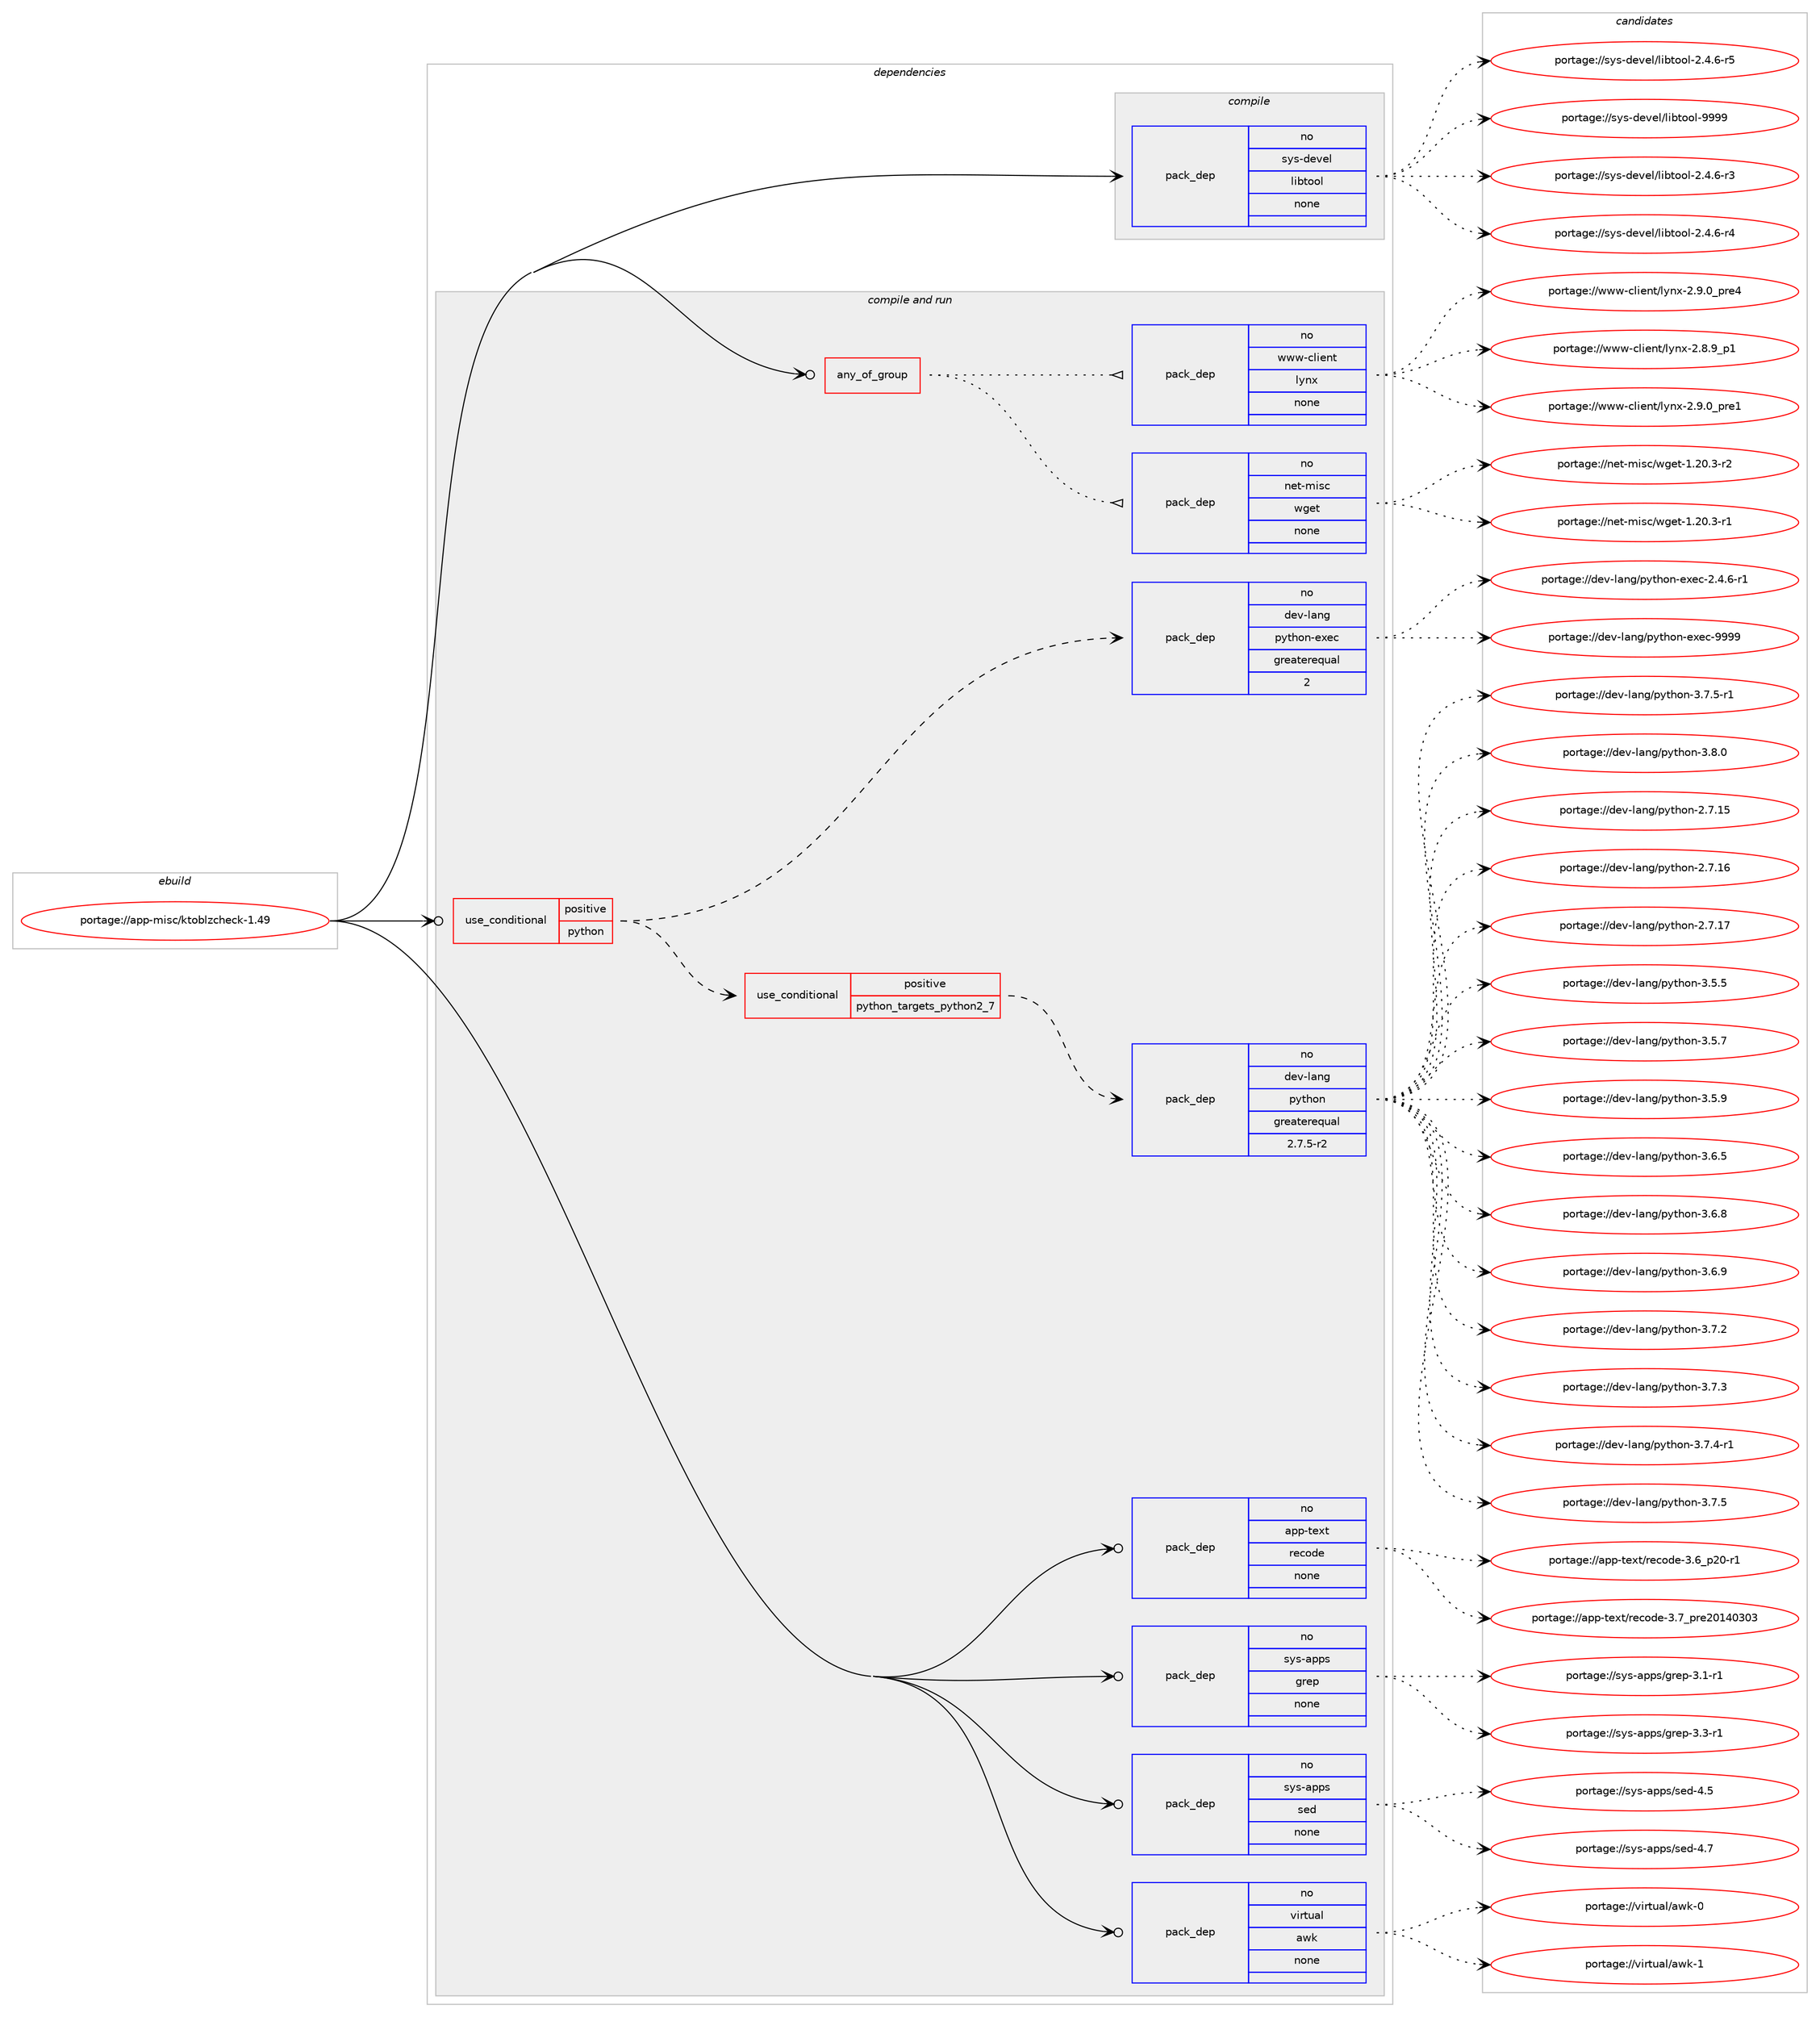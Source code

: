 digraph prolog {

# *************
# Graph options
# *************

newrank=true;
concentrate=true;
compound=true;
graph [rankdir=LR,fontname=Helvetica,fontsize=10,ranksep=1.5];#, ranksep=2.5, nodesep=0.2];
edge  [arrowhead=vee];
node  [fontname=Helvetica,fontsize=10];

# **********
# The ebuild
# **********

subgraph cluster_leftcol {
color=gray;
rank=same;
label=<<i>ebuild</i>>;
id [label="portage://app-misc/ktoblzcheck-1.49", color=red, width=4, href="../app-misc/ktoblzcheck-1.49.svg"];
}

# ****************
# The dependencies
# ****************

subgraph cluster_midcol {
color=gray;
label=<<i>dependencies</i>>;
subgraph cluster_compile {
fillcolor="#eeeeee";
style=filled;
label=<<i>compile</i>>;
subgraph pack25508 {
dependency34740 [label=<<TABLE BORDER="0" CELLBORDER="1" CELLSPACING="0" CELLPADDING="4" WIDTH="220"><TR><TD ROWSPAN="6" CELLPADDING="30">pack_dep</TD></TR><TR><TD WIDTH="110">no</TD></TR><TR><TD>sys-devel</TD></TR><TR><TD>libtool</TD></TR><TR><TD>none</TD></TR><TR><TD></TD></TR></TABLE>>, shape=none, color=blue];
}
id:e -> dependency34740:w [weight=20,style="solid",arrowhead="vee"];
}
subgraph cluster_compileandrun {
fillcolor="#eeeeee";
style=filled;
label=<<i>compile and run</i>>;
subgraph any545 {
dependency34741 [label=<<TABLE BORDER="0" CELLBORDER="1" CELLSPACING="0" CELLPADDING="4"><TR><TD CELLPADDING="10">any_of_group</TD></TR></TABLE>>, shape=none, color=red];subgraph pack25509 {
dependency34742 [label=<<TABLE BORDER="0" CELLBORDER="1" CELLSPACING="0" CELLPADDING="4" WIDTH="220"><TR><TD ROWSPAN="6" CELLPADDING="30">pack_dep</TD></TR><TR><TD WIDTH="110">no</TD></TR><TR><TD>net-misc</TD></TR><TR><TD>wget</TD></TR><TR><TD>none</TD></TR><TR><TD></TD></TR></TABLE>>, shape=none, color=blue];
}
dependency34741:e -> dependency34742:w [weight=20,style="dotted",arrowhead="oinv"];
subgraph pack25510 {
dependency34743 [label=<<TABLE BORDER="0" CELLBORDER="1" CELLSPACING="0" CELLPADDING="4" WIDTH="220"><TR><TD ROWSPAN="6" CELLPADDING="30">pack_dep</TD></TR><TR><TD WIDTH="110">no</TD></TR><TR><TD>www-client</TD></TR><TR><TD>lynx</TD></TR><TR><TD>none</TD></TR><TR><TD></TD></TR></TABLE>>, shape=none, color=blue];
}
dependency34741:e -> dependency34743:w [weight=20,style="dotted",arrowhead="oinv"];
}
id:e -> dependency34741:w [weight=20,style="solid",arrowhead="odotvee"];
subgraph cond8671 {
dependency34744 [label=<<TABLE BORDER="0" CELLBORDER="1" CELLSPACING="0" CELLPADDING="4"><TR><TD ROWSPAN="3" CELLPADDING="10">use_conditional</TD></TR><TR><TD>positive</TD></TR><TR><TD>python</TD></TR></TABLE>>, shape=none, color=red];
subgraph cond8672 {
dependency34745 [label=<<TABLE BORDER="0" CELLBORDER="1" CELLSPACING="0" CELLPADDING="4"><TR><TD ROWSPAN="3" CELLPADDING="10">use_conditional</TD></TR><TR><TD>positive</TD></TR><TR><TD>python_targets_python2_7</TD></TR></TABLE>>, shape=none, color=red];
subgraph pack25511 {
dependency34746 [label=<<TABLE BORDER="0" CELLBORDER="1" CELLSPACING="0" CELLPADDING="4" WIDTH="220"><TR><TD ROWSPAN="6" CELLPADDING="30">pack_dep</TD></TR><TR><TD WIDTH="110">no</TD></TR><TR><TD>dev-lang</TD></TR><TR><TD>python</TD></TR><TR><TD>greaterequal</TD></TR><TR><TD>2.7.5-r2</TD></TR></TABLE>>, shape=none, color=blue];
}
dependency34745:e -> dependency34746:w [weight=20,style="dashed",arrowhead="vee"];
}
dependency34744:e -> dependency34745:w [weight=20,style="dashed",arrowhead="vee"];
subgraph pack25512 {
dependency34747 [label=<<TABLE BORDER="0" CELLBORDER="1" CELLSPACING="0" CELLPADDING="4" WIDTH="220"><TR><TD ROWSPAN="6" CELLPADDING="30">pack_dep</TD></TR><TR><TD WIDTH="110">no</TD></TR><TR><TD>dev-lang</TD></TR><TR><TD>python-exec</TD></TR><TR><TD>greaterequal</TD></TR><TR><TD>2</TD></TR></TABLE>>, shape=none, color=blue];
}
dependency34744:e -> dependency34747:w [weight=20,style="dashed",arrowhead="vee"];
}
id:e -> dependency34744:w [weight=20,style="solid",arrowhead="odotvee"];
subgraph pack25513 {
dependency34748 [label=<<TABLE BORDER="0" CELLBORDER="1" CELLSPACING="0" CELLPADDING="4" WIDTH="220"><TR><TD ROWSPAN="6" CELLPADDING="30">pack_dep</TD></TR><TR><TD WIDTH="110">no</TD></TR><TR><TD>app-text</TD></TR><TR><TD>recode</TD></TR><TR><TD>none</TD></TR><TR><TD></TD></TR></TABLE>>, shape=none, color=blue];
}
id:e -> dependency34748:w [weight=20,style="solid",arrowhead="odotvee"];
subgraph pack25514 {
dependency34749 [label=<<TABLE BORDER="0" CELLBORDER="1" CELLSPACING="0" CELLPADDING="4" WIDTH="220"><TR><TD ROWSPAN="6" CELLPADDING="30">pack_dep</TD></TR><TR><TD WIDTH="110">no</TD></TR><TR><TD>sys-apps</TD></TR><TR><TD>grep</TD></TR><TR><TD>none</TD></TR><TR><TD></TD></TR></TABLE>>, shape=none, color=blue];
}
id:e -> dependency34749:w [weight=20,style="solid",arrowhead="odotvee"];
subgraph pack25515 {
dependency34750 [label=<<TABLE BORDER="0" CELLBORDER="1" CELLSPACING="0" CELLPADDING="4" WIDTH="220"><TR><TD ROWSPAN="6" CELLPADDING="30">pack_dep</TD></TR><TR><TD WIDTH="110">no</TD></TR><TR><TD>sys-apps</TD></TR><TR><TD>sed</TD></TR><TR><TD>none</TD></TR><TR><TD></TD></TR></TABLE>>, shape=none, color=blue];
}
id:e -> dependency34750:w [weight=20,style="solid",arrowhead="odotvee"];
subgraph pack25516 {
dependency34751 [label=<<TABLE BORDER="0" CELLBORDER="1" CELLSPACING="0" CELLPADDING="4" WIDTH="220"><TR><TD ROWSPAN="6" CELLPADDING="30">pack_dep</TD></TR><TR><TD WIDTH="110">no</TD></TR><TR><TD>virtual</TD></TR><TR><TD>awk</TD></TR><TR><TD>none</TD></TR><TR><TD></TD></TR></TABLE>>, shape=none, color=blue];
}
id:e -> dependency34751:w [weight=20,style="solid",arrowhead="odotvee"];
}
subgraph cluster_run {
fillcolor="#eeeeee";
style=filled;
label=<<i>run</i>>;
}
}

# **************
# The candidates
# **************

subgraph cluster_choices {
rank=same;
color=gray;
label=<<i>candidates</i>>;

subgraph choice25508 {
color=black;
nodesep=1;
choiceportage1151211154510010111810110847108105981161111111084550465246544511451 [label="portage://sys-devel/libtool-2.4.6-r3", color=red, width=4,href="../sys-devel/libtool-2.4.6-r3.svg"];
choiceportage1151211154510010111810110847108105981161111111084550465246544511452 [label="portage://sys-devel/libtool-2.4.6-r4", color=red, width=4,href="../sys-devel/libtool-2.4.6-r4.svg"];
choiceportage1151211154510010111810110847108105981161111111084550465246544511453 [label="portage://sys-devel/libtool-2.4.6-r5", color=red, width=4,href="../sys-devel/libtool-2.4.6-r5.svg"];
choiceportage1151211154510010111810110847108105981161111111084557575757 [label="portage://sys-devel/libtool-9999", color=red, width=4,href="../sys-devel/libtool-9999.svg"];
dependency34740:e -> choiceportage1151211154510010111810110847108105981161111111084550465246544511451:w [style=dotted,weight="100"];
dependency34740:e -> choiceportage1151211154510010111810110847108105981161111111084550465246544511452:w [style=dotted,weight="100"];
dependency34740:e -> choiceportage1151211154510010111810110847108105981161111111084550465246544511453:w [style=dotted,weight="100"];
dependency34740:e -> choiceportage1151211154510010111810110847108105981161111111084557575757:w [style=dotted,weight="100"];
}
subgraph choice25509 {
color=black;
nodesep=1;
choiceportage110101116451091051159947119103101116454946504846514511449 [label="portage://net-misc/wget-1.20.3-r1", color=red, width=4,href="../net-misc/wget-1.20.3-r1.svg"];
choiceportage110101116451091051159947119103101116454946504846514511450 [label="portage://net-misc/wget-1.20.3-r2", color=red, width=4,href="../net-misc/wget-1.20.3-r2.svg"];
dependency34742:e -> choiceportage110101116451091051159947119103101116454946504846514511449:w [style=dotted,weight="100"];
dependency34742:e -> choiceportage110101116451091051159947119103101116454946504846514511450:w [style=dotted,weight="100"];
}
subgraph choice25510 {
color=black;
nodesep=1;
choiceportage1191191194599108105101110116471081211101204550465646579511249 [label="portage://www-client/lynx-2.8.9_p1", color=red, width=4,href="../www-client/lynx-2.8.9_p1.svg"];
choiceportage1191191194599108105101110116471081211101204550465746489511211410149 [label="portage://www-client/lynx-2.9.0_pre1", color=red, width=4,href="../www-client/lynx-2.9.0_pre1.svg"];
choiceportage1191191194599108105101110116471081211101204550465746489511211410152 [label="portage://www-client/lynx-2.9.0_pre4", color=red, width=4,href="../www-client/lynx-2.9.0_pre4.svg"];
dependency34743:e -> choiceportage1191191194599108105101110116471081211101204550465646579511249:w [style=dotted,weight="100"];
dependency34743:e -> choiceportage1191191194599108105101110116471081211101204550465746489511211410149:w [style=dotted,weight="100"];
dependency34743:e -> choiceportage1191191194599108105101110116471081211101204550465746489511211410152:w [style=dotted,weight="100"];
}
subgraph choice25511 {
color=black;
nodesep=1;
choiceportage10010111845108971101034711212111610411111045504655464953 [label="portage://dev-lang/python-2.7.15", color=red, width=4,href="../dev-lang/python-2.7.15.svg"];
choiceportage10010111845108971101034711212111610411111045504655464954 [label="portage://dev-lang/python-2.7.16", color=red, width=4,href="../dev-lang/python-2.7.16.svg"];
choiceportage10010111845108971101034711212111610411111045504655464955 [label="portage://dev-lang/python-2.7.17", color=red, width=4,href="../dev-lang/python-2.7.17.svg"];
choiceportage100101118451089711010347112121116104111110455146534653 [label="portage://dev-lang/python-3.5.5", color=red, width=4,href="../dev-lang/python-3.5.5.svg"];
choiceportage100101118451089711010347112121116104111110455146534655 [label="portage://dev-lang/python-3.5.7", color=red, width=4,href="../dev-lang/python-3.5.7.svg"];
choiceportage100101118451089711010347112121116104111110455146534657 [label="portage://dev-lang/python-3.5.9", color=red, width=4,href="../dev-lang/python-3.5.9.svg"];
choiceportage100101118451089711010347112121116104111110455146544653 [label="portage://dev-lang/python-3.6.5", color=red, width=4,href="../dev-lang/python-3.6.5.svg"];
choiceportage100101118451089711010347112121116104111110455146544656 [label="portage://dev-lang/python-3.6.8", color=red, width=4,href="../dev-lang/python-3.6.8.svg"];
choiceportage100101118451089711010347112121116104111110455146544657 [label="portage://dev-lang/python-3.6.9", color=red, width=4,href="../dev-lang/python-3.6.9.svg"];
choiceportage100101118451089711010347112121116104111110455146554650 [label="portage://dev-lang/python-3.7.2", color=red, width=4,href="../dev-lang/python-3.7.2.svg"];
choiceportage100101118451089711010347112121116104111110455146554651 [label="portage://dev-lang/python-3.7.3", color=red, width=4,href="../dev-lang/python-3.7.3.svg"];
choiceportage1001011184510897110103471121211161041111104551465546524511449 [label="portage://dev-lang/python-3.7.4-r1", color=red, width=4,href="../dev-lang/python-3.7.4-r1.svg"];
choiceportage100101118451089711010347112121116104111110455146554653 [label="portage://dev-lang/python-3.7.5", color=red, width=4,href="../dev-lang/python-3.7.5.svg"];
choiceportage1001011184510897110103471121211161041111104551465546534511449 [label="portage://dev-lang/python-3.7.5-r1", color=red, width=4,href="../dev-lang/python-3.7.5-r1.svg"];
choiceportage100101118451089711010347112121116104111110455146564648 [label="portage://dev-lang/python-3.8.0", color=red, width=4,href="../dev-lang/python-3.8.0.svg"];
dependency34746:e -> choiceportage10010111845108971101034711212111610411111045504655464953:w [style=dotted,weight="100"];
dependency34746:e -> choiceportage10010111845108971101034711212111610411111045504655464954:w [style=dotted,weight="100"];
dependency34746:e -> choiceportage10010111845108971101034711212111610411111045504655464955:w [style=dotted,weight="100"];
dependency34746:e -> choiceportage100101118451089711010347112121116104111110455146534653:w [style=dotted,weight="100"];
dependency34746:e -> choiceportage100101118451089711010347112121116104111110455146534655:w [style=dotted,weight="100"];
dependency34746:e -> choiceportage100101118451089711010347112121116104111110455146534657:w [style=dotted,weight="100"];
dependency34746:e -> choiceportage100101118451089711010347112121116104111110455146544653:w [style=dotted,weight="100"];
dependency34746:e -> choiceportage100101118451089711010347112121116104111110455146544656:w [style=dotted,weight="100"];
dependency34746:e -> choiceportage100101118451089711010347112121116104111110455146544657:w [style=dotted,weight="100"];
dependency34746:e -> choiceportage100101118451089711010347112121116104111110455146554650:w [style=dotted,weight="100"];
dependency34746:e -> choiceportage100101118451089711010347112121116104111110455146554651:w [style=dotted,weight="100"];
dependency34746:e -> choiceportage1001011184510897110103471121211161041111104551465546524511449:w [style=dotted,weight="100"];
dependency34746:e -> choiceportage100101118451089711010347112121116104111110455146554653:w [style=dotted,weight="100"];
dependency34746:e -> choiceportage1001011184510897110103471121211161041111104551465546534511449:w [style=dotted,weight="100"];
dependency34746:e -> choiceportage100101118451089711010347112121116104111110455146564648:w [style=dotted,weight="100"];
}
subgraph choice25512 {
color=black;
nodesep=1;
choiceportage10010111845108971101034711212111610411111045101120101994550465246544511449 [label="portage://dev-lang/python-exec-2.4.6-r1", color=red, width=4,href="../dev-lang/python-exec-2.4.6-r1.svg"];
choiceportage10010111845108971101034711212111610411111045101120101994557575757 [label="portage://dev-lang/python-exec-9999", color=red, width=4,href="../dev-lang/python-exec-9999.svg"];
dependency34747:e -> choiceportage10010111845108971101034711212111610411111045101120101994550465246544511449:w [style=dotted,weight="100"];
dependency34747:e -> choiceportage10010111845108971101034711212111610411111045101120101994557575757:w [style=dotted,weight="100"];
}
subgraph choice25513 {
color=black;
nodesep=1;
choiceportage97112112451161011201164711410199111100101455146549511250484511449 [label="portage://app-text/recode-3.6_p20-r1", color=red, width=4,href="../app-text/recode-3.6_p20-r1.svg"];
choiceportage9711211245116101120116471141019911110010145514655951121141015048495248514851 [label="portage://app-text/recode-3.7_pre20140303", color=red, width=4,href="../app-text/recode-3.7_pre20140303.svg"];
dependency34748:e -> choiceportage97112112451161011201164711410199111100101455146549511250484511449:w [style=dotted,weight="100"];
dependency34748:e -> choiceportage9711211245116101120116471141019911110010145514655951121141015048495248514851:w [style=dotted,weight="100"];
}
subgraph choice25514 {
color=black;
nodesep=1;
choiceportage115121115459711211211547103114101112455146494511449 [label="portage://sys-apps/grep-3.1-r1", color=red, width=4,href="../sys-apps/grep-3.1-r1.svg"];
choiceportage115121115459711211211547103114101112455146514511449 [label="portage://sys-apps/grep-3.3-r1", color=red, width=4,href="../sys-apps/grep-3.3-r1.svg"];
dependency34749:e -> choiceportage115121115459711211211547103114101112455146494511449:w [style=dotted,weight="100"];
dependency34749:e -> choiceportage115121115459711211211547103114101112455146514511449:w [style=dotted,weight="100"];
}
subgraph choice25515 {
color=black;
nodesep=1;
choiceportage11512111545971121121154711510110045524653 [label="portage://sys-apps/sed-4.5", color=red, width=4,href="../sys-apps/sed-4.5.svg"];
choiceportage11512111545971121121154711510110045524655 [label="portage://sys-apps/sed-4.7", color=red, width=4,href="../sys-apps/sed-4.7.svg"];
dependency34750:e -> choiceportage11512111545971121121154711510110045524653:w [style=dotted,weight="100"];
dependency34750:e -> choiceportage11512111545971121121154711510110045524655:w [style=dotted,weight="100"];
}
subgraph choice25516 {
color=black;
nodesep=1;
choiceportage1181051141161179710847971191074548 [label="portage://virtual/awk-0", color=red, width=4,href="../virtual/awk-0.svg"];
choiceportage1181051141161179710847971191074549 [label="portage://virtual/awk-1", color=red, width=4,href="../virtual/awk-1.svg"];
dependency34751:e -> choiceportage1181051141161179710847971191074548:w [style=dotted,weight="100"];
dependency34751:e -> choiceportage1181051141161179710847971191074549:w [style=dotted,weight="100"];
}
}

}
